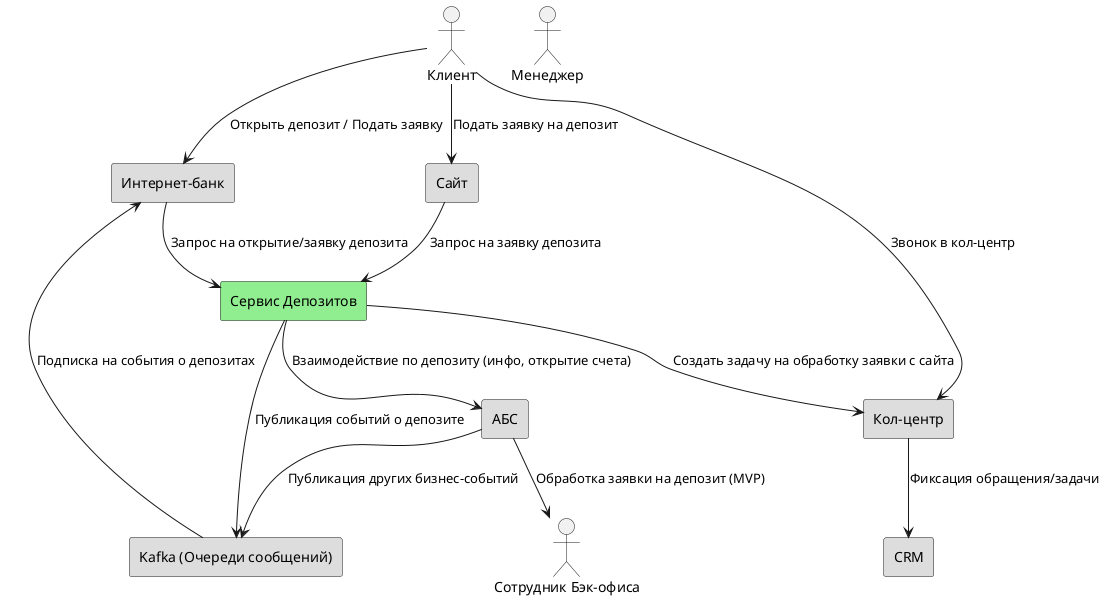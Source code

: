 @startuml

actor Клиент as Client
actor Менеджер as Manager
actor "Сотрудник Бэк-офиса" as BackOfficeEmployee

rectangle "Интернет-банк" as InternetBank #DDDDDD
rectangle "Сайт" as Website #DDDDDD
rectangle "Кол-центр" as ContactCenter #DDDDDD
rectangle "АБС" as CoreBanking #DDDDDD
rectangle "CRM" as CRM #DDDDDD
rectangle "Kafka (Очереди сообщений)" as Messaging #DDDDDD
rectangle "Сервис Депозитов" as DepositService #lightgreen

Client --> InternetBank : Открыть депозит / Подать заявку
Client --> Website : Подать заявку на депозит
Client --> ContactCenter : Звонок в кол-центр

InternetBank --> DepositService : Запрос на открытие/заявку депозита
Website --> DepositService : Запрос на заявку депозита

DepositService --> CoreBanking : Взаимодействие по депозиту (инфо, открытие счета)
DepositService --> Messaging : Публикация событий о депозите
DepositService --> ContactCenter : Создать задачу на обработку заявки с сайта

ContactCenter --> CRM : Фиксация обращения/задачи
CoreBanking --> BackOfficeEmployee : Обработка заявки на депозит (MVP)

Messaging --> InternetBank : Подписка на события о депозитах
CoreBanking --> Messaging : Публикация других бизнес-событий

@enduml